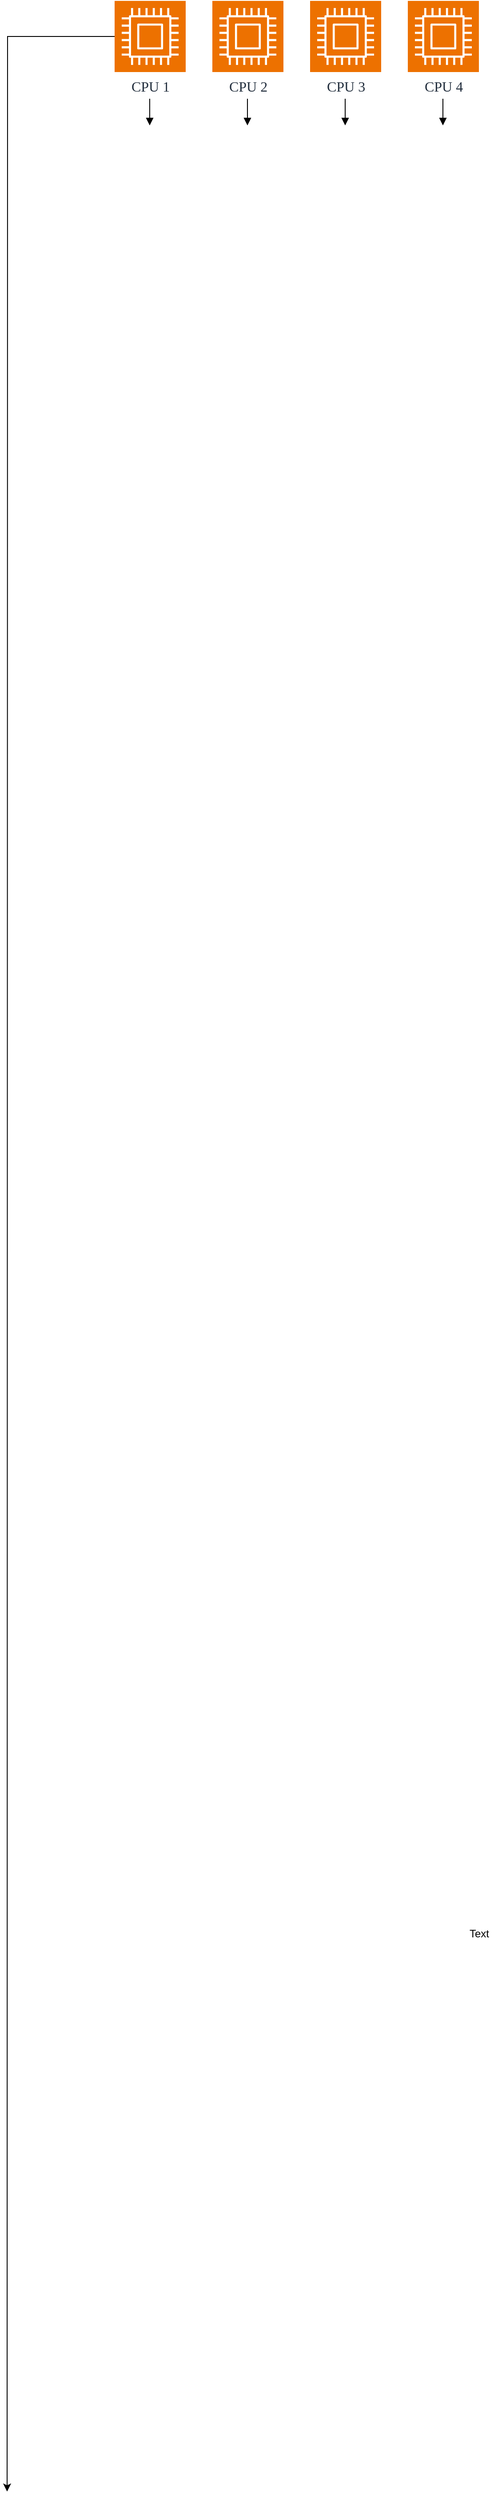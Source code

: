 <mxfile version="26.2.14">
  <diagram name="Page-1" id="0DrnParks9U9yli69fyN">
    <mxGraphModel dx="1042" dy="5339" grid="1" gridSize="10" guides="1" tooltips="1" connect="1" arrows="1" fold="1" page="1" pageScale="1" pageWidth="3300" pageHeight="4681" background="light-dark(#FFFFFF,#FCFCFC)" math="0" shadow="0">
      <root>
        <mxCell id="0" />
        <mxCell id="1" parent="0" />
        <mxCell id="1jCV5pNEdhxRz_F-BY_v-8" value="" style="edgeStyle=orthogonalEdgeStyle;rounded=0;orthogonalLoop=1;jettySize=auto;html=1;" edge="1" parent="1" source="1jCV5pNEdhxRz_F-BY_v-2">
          <mxGeometry relative="1" as="geometry">
            <mxPoint x="189" y="-720" as="targetPoint" />
          </mxGeometry>
        </mxCell>
        <mxCell id="1jCV5pNEdhxRz_F-BY_v-2" value="&lt;font style=&quot;font-size: 16px;&quot;&gt;CPU 1&lt;/font&gt;" style="points=[[0,0,0],[0.25,0,0],[0.5,0,0],[0.75,0,0],[1,0,0],[0,1,0],[0.25,1,0],[0.5,1,0],[0.75,1,0],[1,1,0],[0,0.25,0],[0,0.5,0],[0,0.75,0],[1,0.25,0],[1,0.5,0],[1,0.75,0]];outlineConnect=0;fontColor=light-dark(#232F3E,#000000);fillColor=#ED7100;strokeColor=#ffffff;dashed=0;verticalLabelPosition=bottom;verticalAlign=top;align=center;html=1;fontSize=12;fontStyle=0;aspect=fixed;shape=mxgraph.aws4.resourceIcon;resIcon=mxgraph.aws4.compute;fontFamily=Times New Roman;" vertex="1" parent="1">
          <mxGeometry x="310" y="-3520" width="80" height="80" as="geometry" />
        </mxCell>
        <mxCell id="1jCV5pNEdhxRz_F-BY_v-16" value="&lt;font style=&quot;font-size: 16px;&quot;&gt;CPU 2&lt;/font&gt;" style="points=[[0,0,0],[0.25,0,0],[0.5,0,0],[0.75,0,0],[1,0,0],[0,1,0],[0.25,1,0],[0.5,1,0],[0.75,1,0],[1,1,0],[0,0.25,0],[0,0.5,0],[0,0.75,0],[1,0.25,0],[1,0.5,0],[1,0.75,0]];outlineConnect=0;fontColor=light-dark(#232F3E,#000000);fillColor=#ED7100;strokeColor=#ffffff;dashed=0;verticalLabelPosition=bottom;verticalAlign=top;align=center;html=1;fontSize=12;fontStyle=0;aspect=fixed;shape=mxgraph.aws4.resourceIcon;resIcon=mxgraph.aws4.compute;fontFamily=Times New Roman;" vertex="1" parent="1">
          <mxGeometry x="420" y="-3520" width="80" height="80" as="geometry" />
        </mxCell>
        <mxCell id="1jCV5pNEdhxRz_F-BY_v-17" value="&lt;font style=&quot;font-size: 16px;&quot;&gt;CPU 3&lt;/font&gt;" style="points=[[0,0,0],[0.25,0,0],[0.5,0,0],[0.75,0,0],[1,0,0],[0,1,0],[0.25,1,0],[0.5,1,0],[0.75,1,0],[1,1,0],[0,0.25,0],[0,0.5,0],[0,0.75,0],[1,0.25,0],[1,0.5,0],[1,0.75,0]];outlineConnect=0;fontColor=light-dark(#232F3E,#000000);fillColor=#ED7100;strokeColor=#ffffff;dashed=0;verticalLabelPosition=bottom;verticalAlign=top;align=center;html=1;fontSize=12;fontStyle=0;aspect=fixed;shape=mxgraph.aws4.resourceIcon;resIcon=mxgraph.aws4.compute;fontFamily=Times New Roman;" vertex="1" parent="1">
          <mxGeometry x="530" y="-3520" width="80" height="80" as="geometry" />
        </mxCell>
        <mxCell id="1jCV5pNEdhxRz_F-BY_v-18" value="&lt;font style=&quot;font-size: 16px;&quot;&gt;CPU 4&lt;/font&gt;" style="points=[[0,0,0],[0.25,0,0],[0.5,0,0],[0.75,0,0],[1,0,0],[0,1,0],[0.25,1,0],[0.5,1,0],[0.75,1,0],[1,1,0],[0,0.25,0],[0,0.5,0],[0,0.75,0],[1,0.25,0],[1,0.5,0],[1,0.75,0]];outlineConnect=0;fontColor=light-dark(#232F3E,#000000);fillColor=#ED7100;strokeColor=#ffffff;dashed=0;verticalLabelPosition=bottom;verticalAlign=top;align=center;html=1;fontSize=12;fontStyle=0;aspect=fixed;shape=mxgraph.aws4.resourceIcon;resIcon=mxgraph.aws4.compute;fontFamily=Times New Roman;" vertex="1" parent="1">
          <mxGeometry x="640" y="-3520" width="80" height="80" as="geometry" />
        </mxCell>
        <mxCell id="1jCV5pNEdhxRz_F-BY_v-39" value="Text" style="text;html=1;align=center;verticalAlign=middle;resizable=0;points=[];autosize=1;strokeColor=none;fillColor=none;" vertex="1" parent="1">
          <mxGeometry x="695" y="-1362" width="50" height="30" as="geometry" />
        </mxCell>
        <mxCell id="1jCV5pNEdhxRz_F-BY_v-41" value="" style="edgeStyle=orthogonalEdgeStyle;html=1;endArrow=none;elbow=vertical;startArrow=block;startFill=1;strokeColor=light-dark(#000000,#000000);rounded=0;" edge="1" parent="1">
          <mxGeometry width="100" relative="1" as="geometry">
            <mxPoint x="349.5" y="-3380" as="sourcePoint" />
            <mxPoint x="349.5" y="-3410" as="targetPoint" />
          </mxGeometry>
        </mxCell>
        <mxCell id="1jCV5pNEdhxRz_F-BY_v-42" value="" style="edgeStyle=orthogonalEdgeStyle;html=1;endArrow=none;elbow=vertical;startArrow=block;startFill=1;strokeColor=light-dark(#000000,#000000);rounded=0;" edge="1" parent="1">
          <mxGeometry width="100" relative="1" as="geometry">
            <mxPoint x="459.5" y="-3380" as="sourcePoint" />
            <mxPoint x="459.5" y="-3410" as="targetPoint" />
          </mxGeometry>
        </mxCell>
        <mxCell id="1jCV5pNEdhxRz_F-BY_v-43" value="" style="edgeStyle=orthogonalEdgeStyle;html=1;endArrow=none;elbow=vertical;startArrow=block;startFill=1;strokeColor=light-dark(#000000,#000000);rounded=0;" edge="1" parent="1">
          <mxGeometry width="100" relative="1" as="geometry">
            <mxPoint x="569.5" y="-3380" as="sourcePoint" />
            <mxPoint x="569.5" y="-3410" as="targetPoint" />
          </mxGeometry>
        </mxCell>
        <mxCell id="1jCV5pNEdhxRz_F-BY_v-44" value="" style="edgeStyle=orthogonalEdgeStyle;html=1;endArrow=none;elbow=vertical;startArrow=block;startFill=1;strokeColor=light-dark(#000000,#000000);rounded=0;" edge="1" parent="1">
          <mxGeometry width="100" relative="1" as="geometry">
            <mxPoint x="679.5" y="-3380" as="sourcePoint" />
            <mxPoint x="679.5" y="-3410" as="targetPoint" />
          </mxGeometry>
        </mxCell>
      </root>
    </mxGraphModel>
  </diagram>
</mxfile>
